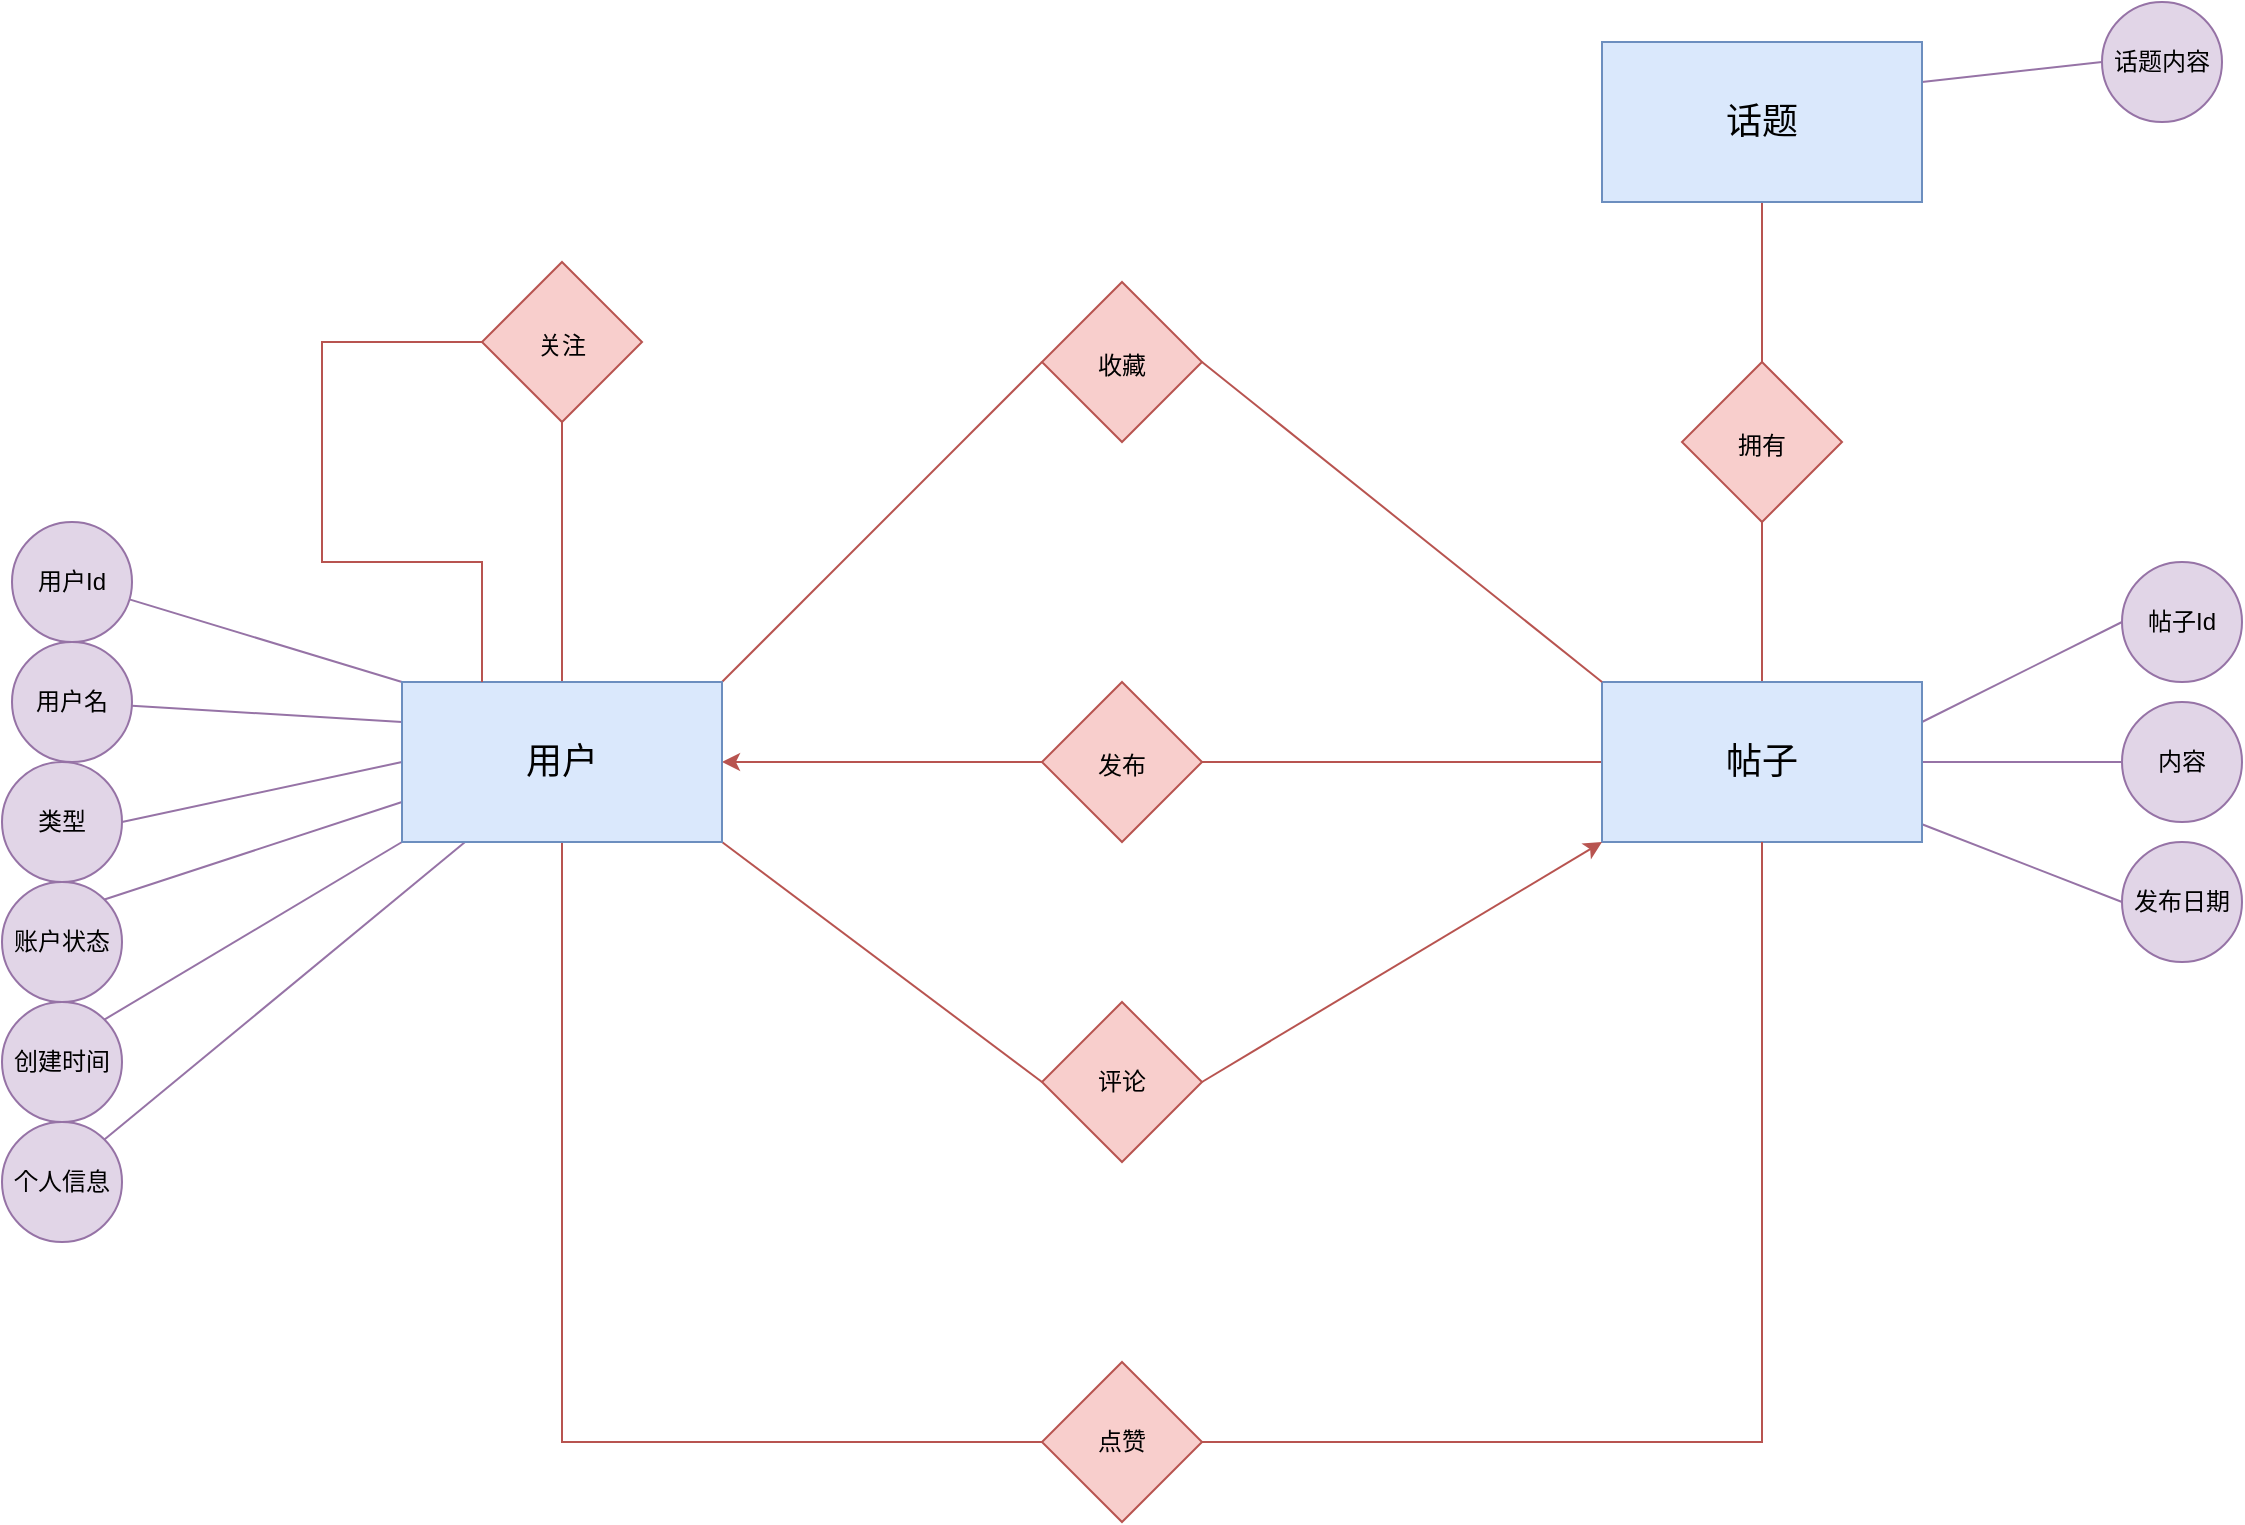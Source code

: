 <mxfile version="21.1.8" type="github">
  <diagram name="Page-1" id="42789a77-a242-8287-6e28-9cd8cfd52e62">
    <mxGraphModel dx="1827" dy="1091" grid="1" gridSize="10" guides="1" tooltips="1" connect="1" arrows="1" fold="1" page="1" pageScale="1" pageWidth="1100" pageHeight="850" background="none" math="0" shadow="0">
      <root>
        <mxCell id="0" />
        <mxCell id="1" parent="0" />
        <mxCell id="ZiD4bpsWM2vaAbMM09D3-5" value="" style="rounded=0;orthogonalLoop=1;jettySize=auto;html=1;strokeColor=#b85450;fontColor=#143642;fillColor=#f8cecc;endArrow=none;endFill=0;entryX=0;entryY=0.5;entryDx=0;entryDy=0;strokeWidth=1;" edge="1" parent="1" source="ZiD4bpsWM2vaAbMM09D3-3" target="ZiD4bpsWM2vaAbMM09D3-16">
          <mxGeometry relative="1" as="geometry">
            <mxPoint x="700.0" y="430" as="targetPoint" />
          </mxGeometry>
        </mxCell>
        <mxCell id="ZiD4bpsWM2vaAbMM09D3-4" value="" style="edgeStyle=orthogonalEdgeStyle;rounded=0;orthogonalLoop=1;jettySize=auto;html=1;strokeColor=#b85450;fontColor=#143642;fillColor=#f8cecc;entryX=1;entryY=0.5;entryDx=0;entryDy=0;strokeWidth=1;" edge="1" parent="1" source="ZiD4bpsWM2vaAbMM09D3-3" target="ZiD4bpsWM2vaAbMM09D3-14">
          <mxGeometry relative="1" as="geometry">
            <mxPoint x="400" y="430" as="targetPoint" />
            <Array as="points" />
          </mxGeometry>
        </mxCell>
        <mxCell id="ZiD4bpsWM2vaAbMM09D3-12" value="" style="edgeStyle=orthogonalEdgeStyle;rounded=0;orthogonalLoop=1;jettySize=auto;html=1;strokeColor=#b85450;fontColor=#143642;fillColor=#f8cecc;exitX=0.5;exitY=0;exitDx=0;exitDy=0;endArrow=none;endFill=0;strokeWidth=1;" edge="1" parent="1" source="ZiD4bpsWM2vaAbMM09D3-16" target="ZiD4bpsWM2vaAbMM09D3-11">
          <mxGeometry relative="1" as="geometry">
            <mxPoint x="770" y="480" as="sourcePoint" />
          </mxGeometry>
        </mxCell>
        <mxCell id="ZiD4bpsWM2vaAbMM09D3-13" value="" style="edgeStyle=orthogonalEdgeStyle;rounded=0;orthogonalLoop=1;jettySize=auto;html=1;strokeColor=#b85450;fontColor=#143642;fillColor=#f8cecc;entryX=0.5;entryY=1;entryDx=0;entryDy=0;endArrow=none;endFill=0;exitX=0.5;exitY=0;exitDx=0;exitDy=0;strokeWidth=1;" edge="1" parent="1" source="ZiD4bpsWM2vaAbMM09D3-11" target="ZiD4bpsWM2vaAbMM09D3-15">
          <mxGeometry relative="1" as="geometry">
            <mxPoint x="770" y="730" as="targetPoint" />
          </mxGeometry>
        </mxCell>
        <mxCell id="ZiD4bpsWM2vaAbMM09D3-25" style="rounded=0;orthogonalLoop=1;jettySize=auto;html=1;entryX=0;entryY=0.5;entryDx=0;entryDy=0;strokeColor=#b85450;fontColor=#143642;fillColor=#f8cecc;exitX=1;exitY=1;exitDx=0;exitDy=0;endArrow=none;endFill=0;strokeWidth=1;" edge="1" parent="1" source="ZiD4bpsWM2vaAbMM09D3-14" target="ZiD4bpsWM2vaAbMM09D3-22">
          <mxGeometry relative="1" as="geometry" />
        </mxCell>
        <mxCell id="ZiD4bpsWM2vaAbMM09D3-30" style="rounded=0;orthogonalLoop=1;jettySize=auto;html=1;entryX=0;entryY=0.5;entryDx=0;entryDy=0;strokeColor=#b85450;fontColor=#143642;fillColor=#f8cecc;exitX=0.5;exitY=1;exitDx=0;exitDy=0;edgeStyle=orthogonalEdgeStyle;endArrow=none;endFill=0;strokeWidth=1;" edge="1" parent="1" source="ZiD4bpsWM2vaAbMM09D3-14" target="ZiD4bpsWM2vaAbMM09D3-29">
          <mxGeometry relative="1" as="geometry" />
        </mxCell>
        <mxCell id="ZiD4bpsWM2vaAbMM09D3-33" style="rounded=0;orthogonalLoop=1;jettySize=auto;html=1;entryX=1;entryY=0;entryDx=0;entryDy=0;strokeColor=#b85450;fontColor=#143642;fillColor=#f8cecc;exitX=0;exitY=0.5;exitDx=0;exitDy=0;endArrow=none;endFill=0;strokeWidth=1;" edge="1" parent="1" source="ZiD4bpsWM2vaAbMM09D3-32" target="ZiD4bpsWM2vaAbMM09D3-14">
          <mxGeometry relative="1" as="geometry" />
        </mxCell>
        <mxCell id="ZiD4bpsWM2vaAbMM09D3-36" style="edgeStyle=orthogonalEdgeStyle;rounded=0;orthogonalLoop=1;jettySize=auto;html=1;entryX=0.5;entryY=1;entryDx=0;entryDy=0;strokeColor=#b85450;fontColor=#143642;fillColor=#f8cecc;endArrow=none;endFill=0;strokeWidth=1;" edge="1" parent="1" source="ZiD4bpsWM2vaAbMM09D3-14" target="ZiD4bpsWM2vaAbMM09D3-35">
          <mxGeometry relative="1" as="geometry" />
        </mxCell>
        <mxCell id="ZiD4bpsWM2vaAbMM09D3-40" value="" style="rounded=0;orthogonalLoop=1;jettySize=auto;html=1;strokeColor=#9673a6;fontColor=#143642;fillColor=#e1d5e7;exitX=0;exitY=0.25;exitDx=0;exitDy=0;endArrow=none;endFill=0;" edge="1" parent="1" source="ZiD4bpsWM2vaAbMM09D3-14" target="ZiD4bpsWM2vaAbMM09D3-39">
          <mxGeometry relative="1" as="geometry" />
        </mxCell>
        <mxCell id="ZiD4bpsWM2vaAbMM09D3-44" value="" style="rounded=0;orthogonalLoop=1;jettySize=auto;html=1;strokeColor=#9673a6;fontColor=#143642;fillColor=#e1d5e7;exitX=0;exitY=0;exitDx=0;exitDy=0;endArrow=none;endFill=0;" edge="1" parent="1" source="ZiD4bpsWM2vaAbMM09D3-14" target="ZiD4bpsWM2vaAbMM09D3-43">
          <mxGeometry relative="1" as="geometry" />
        </mxCell>
        <mxCell id="ZiD4bpsWM2vaAbMM09D3-52" style="edgeStyle=none;shape=connector;rounded=0;orthogonalLoop=1;jettySize=auto;html=1;exitX=0;exitY=0.5;exitDx=0;exitDy=0;entryX=1;entryY=0.5;entryDx=0;entryDy=0;labelBackgroundColor=default;strokeColor=#9673a6;fontFamily=Helvetica;fontSize=11;fontColor=#143642;endArrow=none;fillColor=#e1d5e7;endFill=0;" edge="1" parent="1" source="ZiD4bpsWM2vaAbMM09D3-14" target="ZiD4bpsWM2vaAbMM09D3-49">
          <mxGeometry relative="1" as="geometry" />
        </mxCell>
        <mxCell id="ZiD4bpsWM2vaAbMM09D3-56" style="edgeStyle=none;shape=connector;rounded=0;orthogonalLoop=1;jettySize=auto;html=1;exitX=0;exitY=1;exitDx=0;exitDy=0;entryX=1;entryY=0;entryDx=0;entryDy=0;labelBackgroundColor=default;strokeColor=#9673a6;fontFamily=Helvetica;fontSize=11;fontColor=#143642;endArrow=none;fillColor=#e1d5e7;endFill=0;" edge="1" parent="1" source="ZiD4bpsWM2vaAbMM09D3-14" target="ZiD4bpsWM2vaAbMM09D3-54">
          <mxGeometry relative="1" as="geometry" />
        </mxCell>
        <mxCell id="ZiD4bpsWM2vaAbMM09D3-57" style="edgeStyle=none;shape=connector;rounded=0;orthogonalLoop=1;jettySize=auto;html=1;exitX=0;exitY=0.75;exitDx=0;exitDy=0;entryX=1;entryY=0;entryDx=0;entryDy=0;labelBackgroundColor=default;strokeColor=#9673a6;fontFamily=Helvetica;fontSize=11;fontColor=#143642;endArrow=none;fillColor=#e1d5e7;endFill=0;" edge="1" parent="1" source="ZiD4bpsWM2vaAbMM09D3-14" target="ZiD4bpsWM2vaAbMM09D3-55">
          <mxGeometry relative="1" as="geometry" />
        </mxCell>
        <mxCell id="ZiD4bpsWM2vaAbMM09D3-64" value="" style="edgeStyle=none;shape=connector;rounded=0;orthogonalLoop=1;jettySize=auto;html=1;labelBackgroundColor=default;strokeColor=#9673a6;fontFamily=Helvetica;fontSize=11;fontColor=#143642;endArrow=none;endFill=0;fillColor=#e1d5e7;entryX=1;entryY=0;entryDx=0;entryDy=0;" edge="1" parent="1" source="ZiD4bpsWM2vaAbMM09D3-14" target="ZiD4bpsWM2vaAbMM09D3-65">
          <mxGeometry relative="1" as="geometry">
            <mxPoint x="116.324" y="594.5" as="targetPoint" />
          </mxGeometry>
        </mxCell>
        <mxCell id="ZiD4bpsWM2vaAbMM09D3-14" value="&lt;font style=&quot;font-size: 18px;&quot;&gt;用户&lt;/font&gt;" style="rounded=0;whiteSpace=wrap;html=1;strokeColor=#6c8ebf;fillColor=#dae8fc;" vertex="1" parent="1">
          <mxGeometry x="280" y="360" width="160" height="80" as="geometry" />
        </mxCell>
        <mxCell id="ZiD4bpsWM2vaAbMM09D3-73" style="edgeStyle=none;shape=connector;rounded=0;orthogonalLoop=1;jettySize=auto;html=1;exitX=1;exitY=0.25;exitDx=0;exitDy=0;entryX=0;entryY=0.5;entryDx=0;entryDy=0;labelBackgroundColor=default;strokeColor=#9673a6;fontFamily=Helvetica;fontSize=11;fontColor=#143642;endArrow=none;endFill=0;fillColor=#e1d5e7;" edge="1" parent="1" source="ZiD4bpsWM2vaAbMM09D3-15" target="ZiD4bpsWM2vaAbMM09D3-72">
          <mxGeometry relative="1" as="geometry" />
        </mxCell>
        <mxCell id="ZiD4bpsWM2vaAbMM09D3-15" value="话题" style="rounded=0;whiteSpace=wrap;html=1;strokeColor=#6c8ebf;fillColor=#dae8fc;fontSize=18;" vertex="1" parent="1">
          <mxGeometry x="880" y="40" width="160" height="80" as="geometry" />
        </mxCell>
        <mxCell id="ZiD4bpsWM2vaAbMM09D3-66" style="edgeStyle=none;shape=connector;rounded=0;orthogonalLoop=1;jettySize=auto;html=1;entryX=0;entryY=0.5;entryDx=0;entryDy=0;labelBackgroundColor=default;strokeColor=#9673a6;fontFamily=Helvetica;fontSize=11;fontColor=#143642;endArrow=none;endFill=0;fillColor=#e1d5e7;" edge="1" parent="1" source="ZiD4bpsWM2vaAbMM09D3-16" target="ZiD4bpsWM2vaAbMM09D3-62">
          <mxGeometry relative="1" as="geometry" />
        </mxCell>
        <mxCell id="ZiD4bpsWM2vaAbMM09D3-68" style="edgeStyle=none;shape=connector;rounded=0;orthogonalLoop=1;jettySize=auto;html=1;exitX=1;exitY=0.25;exitDx=0;exitDy=0;entryX=0;entryY=0.5;entryDx=0;entryDy=0;labelBackgroundColor=default;strokeColor=#9673a6;fontFamily=Helvetica;fontSize=11;fontColor=#143642;endArrow=none;endFill=0;fillColor=#e1d5e7;" edge="1" parent="1" source="ZiD4bpsWM2vaAbMM09D3-16" target="ZiD4bpsWM2vaAbMM09D3-67">
          <mxGeometry relative="1" as="geometry" />
        </mxCell>
        <mxCell id="ZiD4bpsWM2vaAbMM09D3-71" style="edgeStyle=none;shape=connector;rounded=0;orthogonalLoop=1;jettySize=auto;html=1;exitX=1;exitY=0.5;exitDx=0;exitDy=0;entryX=0;entryY=0.5;entryDx=0;entryDy=0;labelBackgroundColor=default;strokeColor=#9673a6;fontFamily=Helvetica;fontSize=11;fontColor=#143642;endArrow=none;endFill=0;fillColor=#e1d5e7;" edge="1" parent="1" source="ZiD4bpsWM2vaAbMM09D3-16" target="ZiD4bpsWM2vaAbMM09D3-70">
          <mxGeometry relative="1" as="geometry" />
        </mxCell>
        <mxCell id="ZiD4bpsWM2vaAbMM09D3-16" value="帖子" style="rounded=0;whiteSpace=wrap;html=1;strokeColor=#6c8ebf;fillColor=#dae8fc;fontSize=18;" vertex="1" parent="1">
          <mxGeometry x="880" y="360" width="160" height="80" as="geometry" />
        </mxCell>
        <mxCell id="ZiD4bpsWM2vaAbMM09D3-26" style="rounded=0;orthogonalLoop=1;jettySize=auto;html=1;entryX=0;entryY=1;entryDx=0;entryDy=0;strokeColor=#b85450;fontColor=#143642;fillColor=#f8cecc;exitX=1;exitY=0.5;exitDx=0;exitDy=0;strokeWidth=1;" edge="1" parent="1" source="ZiD4bpsWM2vaAbMM09D3-22" target="ZiD4bpsWM2vaAbMM09D3-16">
          <mxGeometry relative="1" as="geometry" />
        </mxCell>
        <mxCell id="ZiD4bpsWM2vaAbMM09D3-31" style="edgeStyle=orthogonalEdgeStyle;rounded=0;orthogonalLoop=1;jettySize=auto;html=1;entryX=0.5;entryY=1;entryDx=0;entryDy=0;strokeColor=#b85450;fontColor=#143642;fillColor=#f8cecc;endArrow=none;endFill=0;strokeWidth=1;" edge="1" parent="1" source="ZiD4bpsWM2vaAbMM09D3-29" target="ZiD4bpsWM2vaAbMM09D3-16">
          <mxGeometry relative="1" as="geometry" />
        </mxCell>
        <mxCell id="ZiD4bpsWM2vaAbMM09D3-34" style="rounded=0;orthogonalLoop=1;jettySize=auto;html=1;entryX=0;entryY=0;entryDx=0;entryDy=0;strokeColor=#b85450;fontColor=#143642;fillColor=#f8cecc;exitX=1;exitY=0.5;exitDx=0;exitDy=0;endArrow=none;endFill=0;strokeWidth=1;" edge="1" parent="1" source="ZiD4bpsWM2vaAbMM09D3-32" target="ZiD4bpsWM2vaAbMM09D3-16">
          <mxGeometry relative="1" as="geometry" />
        </mxCell>
        <mxCell id="ZiD4bpsWM2vaAbMM09D3-37" style="edgeStyle=orthogonalEdgeStyle;rounded=0;orthogonalLoop=1;jettySize=auto;html=1;entryX=0.25;entryY=0;entryDx=0;entryDy=0;strokeColor=#b85450;fontColor=#143642;fillColor=#f8cecc;exitX=0;exitY=0.5;exitDx=0;exitDy=0;endArrow=none;endFill=0;strokeWidth=1;" edge="1" parent="1" source="ZiD4bpsWM2vaAbMM09D3-35" target="ZiD4bpsWM2vaAbMM09D3-14">
          <mxGeometry relative="1" as="geometry">
            <Array as="points">
              <mxPoint x="240" y="190" />
              <mxPoint x="240" y="300" />
              <mxPoint x="320" y="300" />
            </Array>
          </mxGeometry>
        </mxCell>
        <mxCell id="ZiD4bpsWM2vaAbMM09D3-39" value="用户名" style="ellipse;whiteSpace=wrap;html=1;fillColor=#e1d5e7;strokeColor=#9673a6;rounded=0;" vertex="1" parent="1">
          <mxGeometry x="85" y="340" width="60" height="60" as="geometry" />
        </mxCell>
        <mxCell id="ZiD4bpsWM2vaAbMM09D3-43" value="用户Id" style="ellipse;whiteSpace=wrap;html=1;fillColor=#e1d5e7;strokeColor=#9673a6;rounded=0;" vertex="1" parent="1">
          <mxGeometry x="85" y="280" width="60" height="60" as="geometry" />
        </mxCell>
        <mxCell id="ZiD4bpsWM2vaAbMM09D3-3" value="&lt;font style=&quot;font-size: 12px;&quot;&gt;发布&lt;/font&gt;" style="rhombus;whiteSpace=wrap;html=1;fontSize=18;fillColor=#f8cecc;strokeColor=#b85450;labelBackgroundColor=none;" vertex="1" parent="1">
          <mxGeometry x="600" y="360" width="80" height="80" as="geometry" />
        </mxCell>
        <mxCell id="ZiD4bpsWM2vaAbMM09D3-11" value="&lt;font style=&quot;font-size: 12px;&quot;&gt;拥有&lt;/font&gt;" style="rhombus;whiteSpace=wrap;html=1;fontSize=18;fillColor=#f8cecc;strokeColor=#b85450;labelBackgroundColor=none;" vertex="1" parent="1">
          <mxGeometry x="920" y="200" width="80" height="80" as="geometry" />
        </mxCell>
        <mxCell id="ZiD4bpsWM2vaAbMM09D3-22" value="评论" style="rhombus;whiteSpace=wrap;html=1;fontSize=12;fillColor=#f8cecc;strokeColor=#b85450;labelBackgroundColor=none;" vertex="1" parent="1">
          <mxGeometry x="600" y="520" width="80" height="80" as="geometry" />
        </mxCell>
        <mxCell id="ZiD4bpsWM2vaAbMM09D3-29" value="点赞" style="rhombus;whiteSpace=wrap;html=1;fontSize=12;fillColor=#f8cecc;strokeColor=#b85450;labelBackgroundColor=none;" vertex="1" parent="1">
          <mxGeometry x="600" y="700" width="80" height="80" as="geometry" />
        </mxCell>
        <mxCell id="ZiD4bpsWM2vaAbMM09D3-32" value="&lt;font style=&quot;font-size: 12px;&quot;&gt;收藏&lt;/font&gt;" style="rhombus;whiteSpace=wrap;html=1;fontSize=18;fillColor=#f8cecc;strokeColor=#b85450;labelBackgroundColor=none;" vertex="1" parent="1">
          <mxGeometry x="600" y="160" width="80" height="80" as="geometry" />
        </mxCell>
        <mxCell id="ZiD4bpsWM2vaAbMM09D3-35" value="&lt;font style=&quot;font-size: 12px;&quot;&gt;关注&lt;/font&gt;" style="rhombus;whiteSpace=wrap;html=1;fontSize=18;fillColor=#f8cecc;strokeColor=#b85450;labelBackgroundColor=none;" vertex="1" parent="1">
          <mxGeometry x="320" y="150" width="80" height="80" as="geometry" />
        </mxCell>
        <mxCell id="ZiD4bpsWM2vaAbMM09D3-49" value="类型" style="ellipse;whiteSpace=wrap;html=1;fillColor=#e1d5e7;strokeColor=#9673a6;rounded=0;" vertex="1" parent="1">
          <mxGeometry x="80" y="400" width="60" height="60" as="geometry" />
        </mxCell>
        <mxCell id="ZiD4bpsWM2vaAbMM09D3-54" value="创建时间" style="ellipse;whiteSpace=wrap;html=1;fillColor=#e1d5e7;strokeColor=#9673a6;rounded=0;" vertex="1" parent="1">
          <mxGeometry x="80" y="520" width="60" height="60" as="geometry" />
        </mxCell>
        <mxCell id="ZiD4bpsWM2vaAbMM09D3-55" value="账户状态" style="ellipse;whiteSpace=wrap;html=1;fillColor=#e1d5e7;strokeColor=#9673a6;rounded=0;" vertex="1" parent="1">
          <mxGeometry x="80" y="460" width="60" height="60" as="geometry" />
        </mxCell>
        <mxCell id="ZiD4bpsWM2vaAbMM09D3-62" value="发布日期" style="ellipse;whiteSpace=wrap;html=1;fillColor=#e1d5e7;strokeColor=#9673a6;rounded=0;" vertex="1" parent="1">
          <mxGeometry x="1140" y="440" width="60" height="60" as="geometry" />
        </mxCell>
        <mxCell id="ZiD4bpsWM2vaAbMM09D3-65" value="个人信息" style="ellipse;whiteSpace=wrap;html=1;fillColor=#e1d5e7;strokeColor=#9673a6;rounded=0;" vertex="1" parent="1">
          <mxGeometry x="80" y="580" width="60" height="60" as="geometry" />
        </mxCell>
        <mxCell id="ZiD4bpsWM2vaAbMM09D3-67" value="帖子Id" style="ellipse;whiteSpace=wrap;html=1;fillColor=#e1d5e7;strokeColor=#9673a6;rounded=0;" vertex="1" parent="1">
          <mxGeometry x="1140" y="300" width="60" height="60" as="geometry" />
        </mxCell>
        <mxCell id="ZiD4bpsWM2vaAbMM09D3-70" value="内容" style="ellipse;whiteSpace=wrap;html=1;fillColor=#e1d5e7;strokeColor=#9673a6;rounded=0;" vertex="1" parent="1">
          <mxGeometry x="1140" y="370" width="60" height="60" as="geometry" />
        </mxCell>
        <mxCell id="ZiD4bpsWM2vaAbMM09D3-72" value="&lt;div&gt;话题内容&lt;/div&gt;" style="ellipse;whiteSpace=wrap;html=1;fillColor=#e1d5e7;strokeColor=#9673a6;rounded=0;" vertex="1" parent="1">
          <mxGeometry x="1130" y="20" width="60" height="60" as="geometry" />
        </mxCell>
      </root>
    </mxGraphModel>
  </diagram>
</mxfile>
